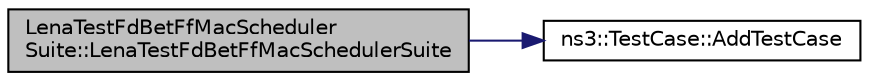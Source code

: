 digraph "LenaTestFdBetFfMacSchedulerSuite::LenaTestFdBetFfMacSchedulerSuite"
{
  edge [fontname="Helvetica",fontsize="10",labelfontname="Helvetica",labelfontsize="10"];
  node [fontname="Helvetica",fontsize="10",shape=record];
  rankdir="LR";
  Node1 [label="LenaTestFdBetFfMacScheduler\lSuite::LenaTestFdBetFfMacSchedulerSuite",height=0.2,width=0.4,color="black", fillcolor="grey75", style="filled", fontcolor="black"];
  Node1 -> Node2 [color="midnightblue",fontsize="10",style="solid"];
  Node2 [label="ns3::TestCase::AddTestCase",height=0.2,width=0.4,color="black", fillcolor="white", style="filled",URL="$dd/d88/classns3_1_1TestCase.html#a3718088e3eefd5d6454569d2e0ddd835",tooltip="Add an individual child TestCase to this test suite. "];
}
